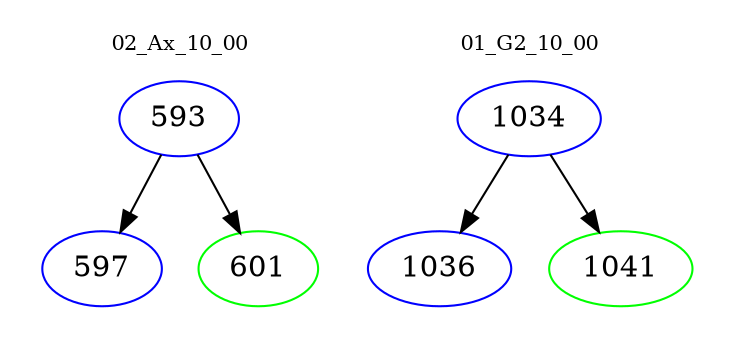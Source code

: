 digraph{
subgraph cluster_0 {
color = white
label = "02_Ax_10_00";
fontsize=10;
T0_593 [label="593", color="blue"]
T0_593 -> T0_597 [color="black"]
T0_597 [label="597", color="blue"]
T0_593 -> T0_601 [color="black"]
T0_601 [label="601", color="green"]
}
subgraph cluster_1 {
color = white
label = "01_G2_10_00";
fontsize=10;
T1_1034 [label="1034", color="blue"]
T1_1034 -> T1_1036 [color="black"]
T1_1036 [label="1036", color="blue"]
T1_1034 -> T1_1041 [color="black"]
T1_1041 [label="1041", color="green"]
}
}
